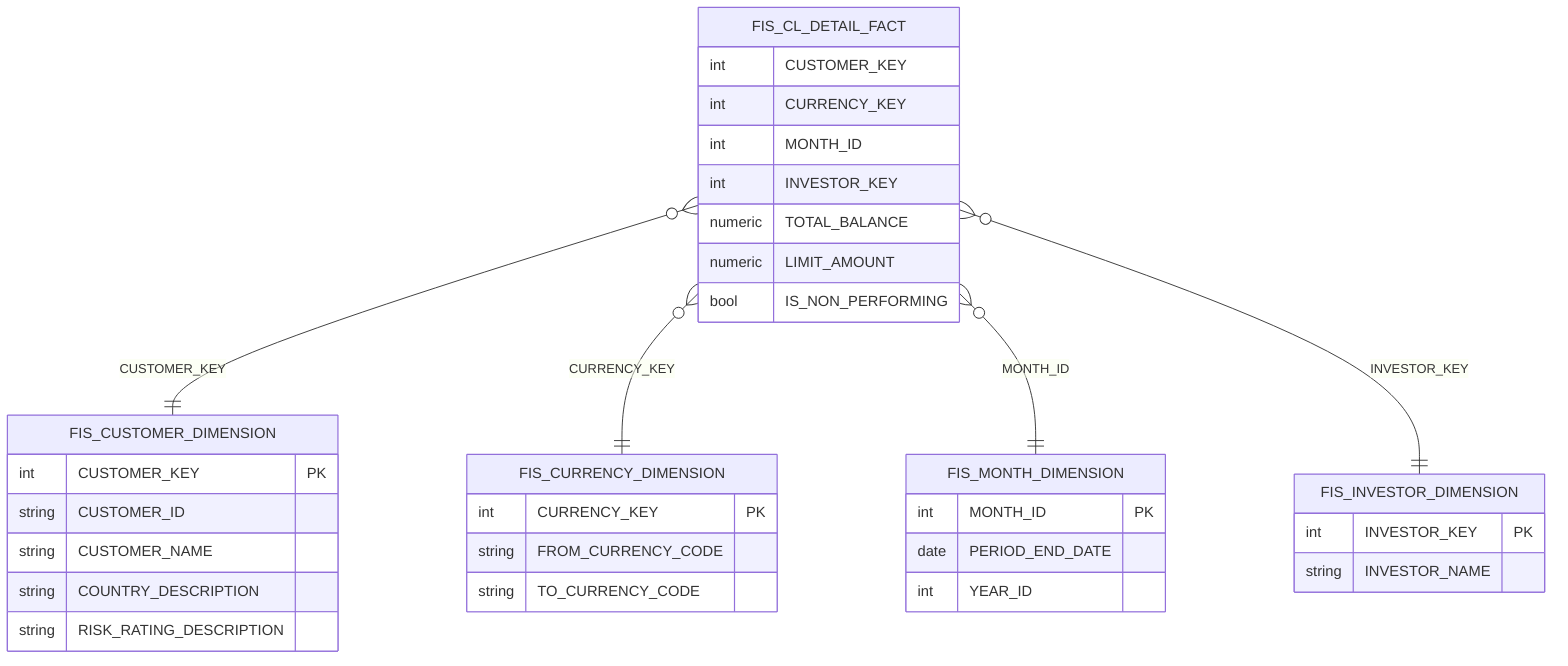 erDiagram
	FIS_CL_DETAIL_FACT }o--|| FIS_CUSTOMER_DIMENSION : CUSTOMER_KEY
	FIS_CL_DETAIL_FACT }o--|| FIS_CURRENCY_DIMENSION : CURRENCY_KEY
	FIS_CL_DETAIL_FACT }o--|| FIS_MONTH_DIMENSION : MONTH_ID
	FIS_CL_DETAIL_FACT }o--|| FIS_INVESTOR_DIMENSION : INVESTOR_KEY
	FIS_CL_DETAIL_FACT {
		int CUSTOMER_KEY
		int CURRENCY_KEY
		int MONTH_ID
		int INVESTOR_KEY
		numeric TOTAL_BALANCE
		numeric LIMIT_AMOUNT
		bool IS_NON_PERFORMING
	}
	FIS_CUSTOMER_DIMENSION {
		int CUSTOMER_KEY PK
		string CUSTOMER_ID
		string CUSTOMER_NAME
		string COUNTRY_DESCRIPTION
		string RISK_RATING_DESCRIPTION
	}
	FIS_CURRENCY_DIMENSION {
		int CURRENCY_KEY PK
		string FROM_CURRENCY_CODE
		string TO_CURRENCY_CODE
	}
	FIS_MONTH_DIMENSION {
		int MONTH_ID PK
		date PERIOD_END_DATE
		int YEAR_ID
	}
	FIS_INVESTOR_DIMENSION {
		int INVESTOR_KEY PK
		string INVESTOR_NAME
	}